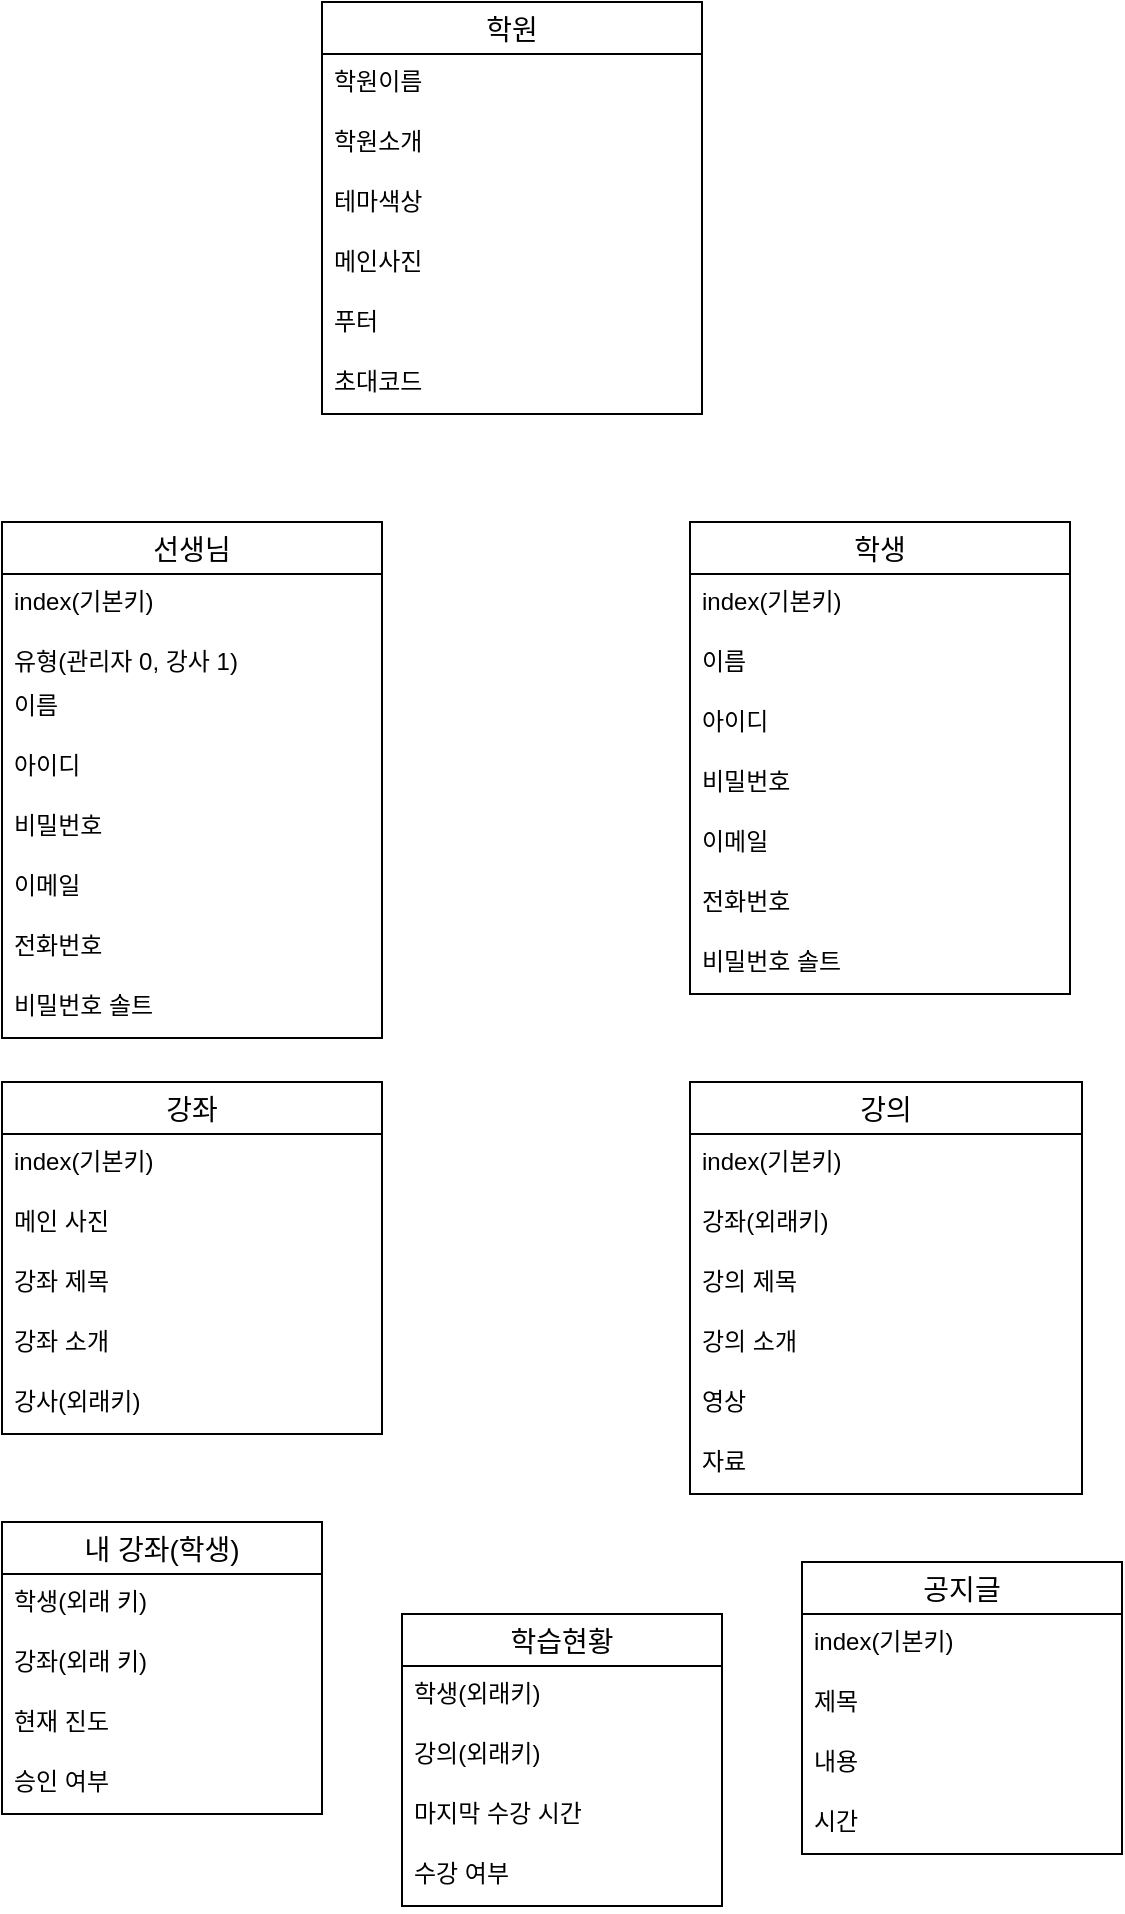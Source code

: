<mxfile version="13.4.8"><diagram id="hbayXoYZQBDtR3Wm4HuL" name="Page-1"><mxGraphModel dx="989" dy="344" grid="1" gridSize="10" guides="1" tooltips="1" connect="1" arrows="1" fold="1" page="1" pageScale="1" pageWidth="827" pageHeight="1169" math="0" shadow="0"><root><mxCell id="0"/><mxCell id="1" parent="0"/><mxCell id="fk3t_E-cuF3J6sIEkUoM-1" value="학원" style="swimlane;fontStyle=0;childLayout=stackLayout;horizontal=1;startSize=26;horizontalStack=0;resizeParent=1;resizeParentMax=0;resizeLast=0;collapsible=1;marginBottom=0;align=center;fontSize=14;" vertex="1" parent="1"><mxGeometry x="230" y="20" width="190" height="206" as="geometry"/></mxCell><mxCell id="fk3t_E-cuF3J6sIEkUoM-2" value="학원이름" style="text;strokeColor=none;fillColor=none;spacingLeft=4;spacingRight=4;overflow=hidden;rotatable=0;points=[[0,0.5],[1,0.5]];portConstraint=eastwest;fontSize=12;" vertex="1" parent="fk3t_E-cuF3J6sIEkUoM-1"><mxGeometry y="26" width="190" height="30" as="geometry"/></mxCell><mxCell id="fk3t_E-cuF3J6sIEkUoM-3" value="학원소개" style="text;strokeColor=none;fillColor=none;spacingLeft=4;spacingRight=4;overflow=hidden;rotatable=0;points=[[0,0.5],[1,0.5]];portConstraint=eastwest;fontSize=12;" vertex="1" parent="fk3t_E-cuF3J6sIEkUoM-1"><mxGeometry y="56" width="190" height="30" as="geometry"/></mxCell><mxCell id="fk3t_E-cuF3J6sIEkUoM-4" value="테마색상" style="text;strokeColor=none;fillColor=none;spacingLeft=4;spacingRight=4;overflow=hidden;rotatable=0;points=[[0,0.5],[1,0.5]];portConstraint=eastwest;fontSize=12;" vertex="1" parent="fk3t_E-cuF3J6sIEkUoM-1"><mxGeometry y="86" width="190" height="30" as="geometry"/></mxCell><mxCell id="fk3t_E-cuF3J6sIEkUoM-7" value="메인사진" style="text;strokeColor=none;fillColor=none;spacingLeft=4;spacingRight=4;overflow=hidden;rotatable=0;points=[[0,0.5],[1,0.5]];portConstraint=eastwest;fontSize=12;" vertex="1" parent="fk3t_E-cuF3J6sIEkUoM-1"><mxGeometry y="116" width="190" height="30" as="geometry"/></mxCell><mxCell id="fk3t_E-cuF3J6sIEkUoM-8" value="푸터" style="text;strokeColor=none;fillColor=none;spacingLeft=4;spacingRight=4;overflow=hidden;rotatable=0;points=[[0,0.5],[1,0.5]];portConstraint=eastwest;fontSize=12;" vertex="1" parent="fk3t_E-cuF3J6sIEkUoM-1"><mxGeometry y="146" width="190" height="30" as="geometry"/></mxCell><mxCell id="fk3t_E-cuF3J6sIEkUoM-34" value="초대코드" style="text;strokeColor=none;fillColor=none;spacingLeft=4;spacingRight=4;overflow=hidden;rotatable=0;points=[[0,0.5],[1,0.5]];portConstraint=eastwest;fontSize=12;" vertex="1" parent="fk3t_E-cuF3J6sIEkUoM-1"><mxGeometry y="176" width="190" height="30" as="geometry"/></mxCell><mxCell id="fk3t_E-cuF3J6sIEkUoM-18" value="선생님" style="swimlane;fontStyle=0;childLayout=stackLayout;horizontal=1;startSize=26;horizontalStack=0;resizeParent=1;resizeParentMax=0;resizeLast=0;collapsible=1;marginBottom=0;align=center;fontSize=14;" vertex="1" parent="1"><mxGeometry x="70" y="280" width="190" height="258" as="geometry"/></mxCell><mxCell id="fk3t_E-cuF3J6sIEkUoM-65" value="index(기본키)" style="text;strokeColor=none;fillColor=none;spacingLeft=4;spacingRight=4;overflow=hidden;rotatable=0;points=[[0,0.5],[1,0.5]];portConstraint=eastwest;fontSize=12;" vertex="1" parent="fk3t_E-cuF3J6sIEkUoM-18"><mxGeometry y="26" width="190" height="30" as="geometry"/></mxCell><mxCell id="fk3t_E-cuF3J6sIEkUoM-19" value="유형(관리자 0, 강사 1)" style="text;strokeColor=none;fillColor=none;spacingLeft=4;spacingRight=4;overflow=hidden;rotatable=0;points=[[0,0.5],[1,0.5]];portConstraint=eastwest;fontSize=12;" vertex="1" parent="fk3t_E-cuF3J6sIEkUoM-18"><mxGeometry y="56" width="190" height="22" as="geometry"/></mxCell><mxCell id="fk3t_E-cuF3J6sIEkUoM-25" value="이름" style="text;strokeColor=none;fillColor=none;spacingLeft=4;spacingRight=4;overflow=hidden;rotatable=0;points=[[0,0.5],[1,0.5]];portConstraint=eastwest;fontSize=12;" vertex="1" parent="fk3t_E-cuF3J6sIEkUoM-18"><mxGeometry y="78" width="190" height="30" as="geometry"/></mxCell><mxCell id="fk3t_E-cuF3J6sIEkUoM-20" value="아이디" style="text;strokeColor=none;fillColor=none;spacingLeft=4;spacingRight=4;overflow=hidden;rotatable=0;points=[[0,0.5],[1,0.5]];portConstraint=eastwest;fontSize=12;" vertex="1" parent="fk3t_E-cuF3J6sIEkUoM-18"><mxGeometry y="108" width="190" height="30" as="geometry"/></mxCell><mxCell id="fk3t_E-cuF3J6sIEkUoM-21" value="비밀번호" style="text;strokeColor=none;fillColor=none;spacingLeft=4;spacingRight=4;overflow=hidden;rotatable=0;points=[[0,0.5],[1,0.5]];portConstraint=eastwest;fontSize=12;" vertex="1" parent="fk3t_E-cuF3J6sIEkUoM-18"><mxGeometry y="138" width="190" height="30" as="geometry"/></mxCell><mxCell id="fk3t_E-cuF3J6sIEkUoM-22" value="이메일" style="text;strokeColor=none;fillColor=none;spacingLeft=4;spacingRight=4;overflow=hidden;rotatable=0;points=[[0,0.5],[1,0.5]];portConstraint=eastwest;fontSize=12;" vertex="1" parent="fk3t_E-cuF3J6sIEkUoM-18"><mxGeometry y="168" width="190" height="30" as="geometry"/></mxCell><mxCell id="fk3t_E-cuF3J6sIEkUoM-23" value="전화번호" style="text;strokeColor=none;fillColor=none;spacingLeft=4;spacingRight=4;overflow=hidden;rotatable=0;points=[[0,0.5],[1,0.5]];portConstraint=eastwest;fontSize=12;" vertex="1" parent="fk3t_E-cuF3J6sIEkUoM-18"><mxGeometry y="198" width="190" height="30" as="geometry"/></mxCell><mxCell id="fk3t_E-cuF3J6sIEkUoM-77" value="비밀번호 솔트" style="text;strokeColor=none;fillColor=none;spacingLeft=4;spacingRight=4;overflow=hidden;rotatable=0;points=[[0,0.5],[1,0.5]];portConstraint=eastwest;fontSize=12;" vertex="1" parent="fk3t_E-cuF3J6sIEkUoM-18"><mxGeometry y="228" width="190" height="30" as="geometry"/></mxCell><mxCell id="fk3t_E-cuF3J6sIEkUoM-27" value="학생" style="swimlane;fontStyle=0;childLayout=stackLayout;horizontal=1;startSize=26;horizontalStack=0;resizeParent=1;resizeParentMax=0;resizeLast=0;collapsible=1;marginBottom=0;align=center;fontSize=14;" vertex="1" parent="1"><mxGeometry x="414" y="280" width="190" height="236" as="geometry"/></mxCell><mxCell id="fk3t_E-cuF3J6sIEkUoM-67" value="index(기본키)" style="text;strokeColor=none;fillColor=none;spacingLeft=4;spacingRight=4;overflow=hidden;rotatable=0;points=[[0,0.5],[1,0.5]];portConstraint=eastwest;fontSize=12;" vertex="1" parent="fk3t_E-cuF3J6sIEkUoM-27"><mxGeometry y="26" width="190" height="30" as="geometry"/></mxCell><mxCell id="fk3t_E-cuF3J6sIEkUoM-29" value="이름" style="text;strokeColor=none;fillColor=none;spacingLeft=4;spacingRight=4;overflow=hidden;rotatable=0;points=[[0,0.5],[1,0.5]];portConstraint=eastwest;fontSize=12;" vertex="1" parent="fk3t_E-cuF3J6sIEkUoM-27"><mxGeometry y="56" width="190" height="30" as="geometry"/></mxCell><mxCell id="fk3t_E-cuF3J6sIEkUoM-30" value="아이디" style="text;strokeColor=none;fillColor=none;spacingLeft=4;spacingRight=4;overflow=hidden;rotatable=0;points=[[0,0.5],[1,0.5]];portConstraint=eastwest;fontSize=12;" vertex="1" parent="fk3t_E-cuF3J6sIEkUoM-27"><mxGeometry y="86" width="190" height="30" as="geometry"/></mxCell><mxCell id="fk3t_E-cuF3J6sIEkUoM-31" value="비밀번호" style="text;strokeColor=none;fillColor=none;spacingLeft=4;spacingRight=4;overflow=hidden;rotatable=0;points=[[0,0.5],[1,0.5]];portConstraint=eastwest;fontSize=12;" vertex="1" parent="fk3t_E-cuF3J6sIEkUoM-27"><mxGeometry y="116" width="190" height="30" as="geometry"/></mxCell><mxCell id="fk3t_E-cuF3J6sIEkUoM-32" value="이메일" style="text;strokeColor=none;fillColor=none;spacingLeft=4;spacingRight=4;overflow=hidden;rotatable=0;points=[[0,0.5],[1,0.5]];portConstraint=eastwest;fontSize=12;" vertex="1" parent="fk3t_E-cuF3J6sIEkUoM-27"><mxGeometry y="146" width="190" height="30" as="geometry"/></mxCell><mxCell id="fk3t_E-cuF3J6sIEkUoM-33" value="전화번호" style="text;strokeColor=none;fillColor=none;spacingLeft=4;spacingRight=4;overflow=hidden;rotatable=0;points=[[0,0.5],[1,0.5]];portConstraint=eastwest;fontSize=12;" vertex="1" parent="fk3t_E-cuF3J6sIEkUoM-27"><mxGeometry y="176" width="190" height="30" as="geometry"/></mxCell><mxCell id="fk3t_E-cuF3J6sIEkUoM-78" value="비밀번호 솔트" style="text;strokeColor=none;fillColor=none;spacingLeft=4;spacingRight=4;overflow=hidden;rotatable=0;points=[[0,0.5],[1,0.5]];portConstraint=eastwest;fontSize=12;" vertex="1" parent="fk3t_E-cuF3J6sIEkUoM-27"><mxGeometry y="206" width="190" height="30" as="geometry"/></mxCell><mxCell id="fk3t_E-cuF3J6sIEkUoM-35" value="강좌" style="swimlane;fontStyle=0;childLayout=stackLayout;horizontal=1;startSize=26;horizontalStack=0;resizeParent=1;resizeParentMax=0;resizeLast=0;collapsible=1;marginBottom=0;align=center;fontSize=14;" vertex="1" parent="1"><mxGeometry x="70" y="560" width="190" height="176" as="geometry"/></mxCell><mxCell id="fk3t_E-cuF3J6sIEkUoM-68" value="index(기본키)" style="text;strokeColor=none;fillColor=none;spacingLeft=4;spacingRight=4;overflow=hidden;rotatable=0;points=[[0,0.5],[1,0.5]];portConstraint=eastwest;fontSize=12;" vertex="1" parent="fk3t_E-cuF3J6sIEkUoM-35"><mxGeometry y="26" width="190" height="30" as="geometry"/></mxCell><mxCell id="fk3t_E-cuF3J6sIEkUoM-36" value="메인 사진" style="text;strokeColor=none;fillColor=none;spacingLeft=4;spacingRight=4;overflow=hidden;rotatable=0;points=[[0,0.5],[1,0.5]];portConstraint=eastwest;fontSize=12;" vertex="1" parent="fk3t_E-cuF3J6sIEkUoM-35"><mxGeometry y="56" width="190" height="30" as="geometry"/></mxCell><mxCell id="fk3t_E-cuF3J6sIEkUoM-37" value="강좌 제목" style="text;strokeColor=none;fillColor=none;spacingLeft=4;spacingRight=4;overflow=hidden;rotatable=0;points=[[0,0.5],[1,0.5]];portConstraint=eastwest;fontSize=12;" vertex="1" parent="fk3t_E-cuF3J6sIEkUoM-35"><mxGeometry y="86" width="190" height="30" as="geometry"/></mxCell><mxCell id="fk3t_E-cuF3J6sIEkUoM-38" value="강좌 소개" style="text;strokeColor=none;fillColor=none;spacingLeft=4;spacingRight=4;overflow=hidden;rotatable=0;points=[[0,0.5],[1,0.5]];portConstraint=eastwest;fontSize=12;" vertex="1" parent="fk3t_E-cuF3J6sIEkUoM-35"><mxGeometry y="116" width="190" height="30" as="geometry"/></mxCell><mxCell id="fk3t_E-cuF3J6sIEkUoM-59" value="강사(외래키)" style="text;strokeColor=none;fillColor=none;spacingLeft=4;spacingRight=4;overflow=hidden;rotatable=0;points=[[0,0.5],[1,0.5]];portConstraint=eastwest;fontSize=12;" vertex="1" parent="fk3t_E-cuF3J6sIEkUoM-35"><mxGeometry y="146" width="190" height="30" as="geometry"/></mxCell><mxCell id="fk3t_E-cuF3J6sIEkUoM-39" value="강의" style="swimlane;fontStyle=0;childLayout=stackLayout;horizontal=1;startSize=26;horizontalStack=0;resizeParent=1;resizeParentMax=0;resizeLast=0;collapsible=1;marginBottom=0;align=center;fontSize=14;" vertex="1" parent="1"><mxGeometry x="414" y="560" width="196" height="206" as="geometry"/></mxCell><mxCell id="fk3t_E-cuF3J6sIEkUoM-69" value="index(기본키)" style="text;strokeColor=none;fillColor=none;spacingLeft=4;spacingRight=4;overflow=hidden;rotatable=0;points=[[0,0.5],[1,0.5]];portConstraint=eastwest;fontSize=12;" vertex="1" parent="fk3t_E-cuF3J6sIEkUoM-39"><mxGeometry y="26" width="196" height="30" as="geometry"/></mxCell><mxCell id="fk3t_E-cuF3J6sIEkUoM-40" value="강좌(외래키)" style="text;strokeColor=none;fillColor=none;spacingLeft=4;spacingRight=4;overflow=hidden;rotatable=0;points=[[0,0.5],[1,0.5]];portConstraint=eastwest;fontSize=12;" vertex="1" parent="fk3t_E-cuF3J6sIEkUoM-39"><mxGeometry y="56" width="196" height="30" as="geometry"/></mxCell><mxCell id="fk3t_E-cuF3J6sIEkUoM-41" value="강의 제목" style="text;strokeColor=none;fillColor=none;spacingLeft=4;spacingRight=4;overflow=hidden;rotatable=0;points=[[0,0.5],[1,0.5]];portConstraint=eastwest;fontSize=12;" vertex="1" parent="fk3t_E-cuF3J6sIEkUoM-39"><mxGeometry y="86" width="196" height="30" as="geometry"/></mxCell><mxCell id="fk3t_E-cuF3J6sIEkUoM-42" value="강의 소개" style="text;strokeColor=none;fillColor=none;spacingLeft=4;spacingRight=4;overflow=hidden;rotatable=0;points=[[0,0.5],[1,0.5]];portConstraint=eastwest;fontSize=12;" vertex="1" parent="fk3t_E-cuF3J6sIEkUoM-39"><mxGeometry y="116" width="196" height="30" as="geometry"/></mxCell><mxCell id="fk3t_E-cuF3J6sIEkUoM-60" value="영상" style="text;strokeColor=none;fillColor=none;spacingLeft=4;spacingRight=4;overflow=hidden;rotatable=0;points=[[0,0.5],[1,0.5]];portConstraint=eastwest;fontSize=12;" vertex="1" parent="fk3t_E-cuF3J6sIEkUoM-39"><mxGeometry y="146" width="196" height="30" as="geometry"/></mxCell><mxCell id="fk3t_E-cuF3J6sIEkUoM-61" value="자료" style="text;strokeColor=none;fillColor=none;spacingLeft=4;spacingRight=4;overflow=hidden;rotatable=0;points=[[0,0.5],[1,0.5]];portConstraint=eastwest;fontSize=12;" vertex="1" parent="fk3t_E-cuF3J6sIEkUoM-39"><mxGeometry y="176" width="196" height="30" as="geometry"/></mxCell><mxCell id="fk3t_E-cuF3J6sIEkUoM-43" value="내 강좌(학생)" style="swimlane;fontStyle=0;childLayout=stackLayout;horizontal=1;startSize=26;horizontalStack=0;resizeParent=1;resizeParentMax=0;resizeLast=0;collapsible=1;marginBottom=0;align=center;fontSize=14;" vertex="1" parent="1"><mxGeometry x="70" y="780" width="160" height="146" as="geometry"/></mxCell><mxCell id="fk3t_E-cuF3J6sIEkUoM-44" value="학생(외래 키)" style="text;strokeColor=none;fillColor=none;spacingLeft=4;spacingRight=4;overflow=hidden;rotatable=0;points=[[0,0.5],[1,0.5]];portConstraint=eastwest;fontSize=12;" vertex="1" parent="fk3t_E-cuF3J6sIEkUoM-43"><mxGeometry y="26" width="160" height="30" as="geometry"/></mxCell><mxCell id="fk3t_E-cuF3J6sIEkUoM-45" value="강좌(외래 키)" style="text;strokeColor=none;fillColor=none;spacingLeft=4;spacingRight=4;overflow=hidden;rotatable=0;points=[[0,0.5],[1,0.5]];portConstraint=eastwest;fontSize=12;" vertex="1" parent="fk3t_E-cuF3J6sIEkUoM-43"><mxGeometry y="56" width="160" height="30" as="geometry"/></mxCell><mxCell id="fk3t_E-cuF3J6sIEkUoM-46" value="현재 진도" style="text;strokeColor=none;fillColor=none;spacingLeft=4;spacingRight=4;overflow=hidden;rotatable=0;points=[[0,0.5],[1,0.5]];portConstraint=eastwest;fontSize=12;" vertex="1" parent="fk3t_E-cuF3J6sIEkUoM-43"><mxGeometry y="86" width="160" height="30" as="geometry"/></mxCell><mxCell id="fk3t_E-cuF3J6sIEkUoM-64" value="승인 여부" style="text;strokeColor=none;fillColor=none;spacingLeft=4;spacingRight=4;overflow=hidden;rotatable=0;points=[[0,0.5],[1,0.5]];portConstraint=eastwest;fontSize=12;" vertex="1" parent="fk3t_E-cuF3J6sIEkUoM-43"><mxGeometry y="116" width="160" height="30" as="geometry"/></mxCell><mxCell id="fk3t_E-cuF3J6sIEkUoM-55" value="공지글" style="swimlane;fontStyle=0;childLayout=stackLayout;horizontal=1;startSize=26;horizontalStack=0;resizeParent=1;resizeParentMax=0;resizeLast=0;collapsible=1;marginBottom=0;align=center;fontSize=14;" vertex="1" parent="1"><mxGeometry x="470" y="800" width="160" height="146" as="geometry"/></mxCell><mxCell id="fk3t_E-cuF3J6sIEkUoM-71" value="index(기본키)" style="text;strokeColor=none;fillColor=none;spacingLeft=4;spacingRight=4;overflow=hidden;rotatable=0;points=[[0,0.5],[1,0.5]];portConstraint=eastwest;fontSize=12;" vertex="1" parent="fk3t_E-cuF3J6sIEkUoM-55"><mxGeometry y="26" width="160" height="30" as="geometry"/></mxCell><mxCell id="fk3t_E-cuF3J6sIEkUoM-56" value="제목" style="text;strokeColor=none;fillColor=none;spacingLeft=4;spacingRight=4;overflow=hidden;rotatable=0;points=[[0,0.5],[1,0.5]];portConstraint=eastwest;fontSize=12;" vertex="1" parent="fk3t_E-cuF3J6sIEkUoM-55"><mxGeometry y="56" width="160" height="30" as="geometry"/></mxCell><mxCell id="fk3t_E-cuF3J6sIEkUoM-57" value="내용" style="text;strokeColor=none;fillColor=none;spacingLeft=4;spacingRight=4;overflow=hidden;rotatable=0;points=[[0,0.5],[1,0.5]];portConstraint=eastwest;fontSize=12;" vertex="1" parent="fk3t_E-cuF3J6sIEkUoM-55"><mxGeometry y="86" width="160" height="30" as="geometry"/></mxCell><mxCell id="fk3t_E-cuF3J6sIEkUoM-58" value="시간" style="text;strokeColor=none;fillColor=none;spacingLeft=4;spacingRight=4;overflow=hidden;rotatable=0;points=[[0,0.5],[1,0.5]];portConstraint=eastwest;fontSize=12;" vertex="1" parent="fk3t_E-cuF3J6sIEkUoM-55"><mxGeometry y="116" width="160" height="30" as="geometry"/></mxCell><mxCell id="fk3t_E-cuF3J6sIEkUoM-72" value="학습현황" style="swimlane;fontStyle=0;childLayout=stackLayout;horizontal=1;startSize=26;horizontalStack=0;resizeParent=1;resizeParentMax=0;resizeLast=0;collapsible=1;marginBottom=0;align=center;fontSize=14;" vertex="1" parent="1"><mxGeometry x="270" y="826" width="160" height="146" as="geometry"/></mxCell><mxCell id="fk3t_E-cuF3J6sIEkUoM-73" value="학생(외래키)" style="text;strokeColor=none;fillColor=none;spacingLeft=4;spacingRight=4;overflow=hidden;rotatable=0;points=[[0,0.5],[1,0.5]];portConstraint=eastwest;fontSize=12;" vertex="1" parent="fk3t_E-cuF3J6sIEkUoM-72"><mxGeometry y="26" width="160" height="30" as="geometry"/></mxCell><mxCell id="fk3t_E-cuF3J6sIEkUoM-74" value="강의(외래키)" style="text;strokeColor=none;fillColor=none;spacingLeft=4;spacingRight=4;overflow=hidden;rotatable=0;points=[[0,0.5],[1,0.5]];portConstraint=eastwest;fontSize=12;" vertex="1" parent="fk3t_E-cuF3J6sIEkUoM-72"><mxGeometry y="56" width="160" height="30" as="geometry"/></mxCell><mxCell id="fk3t_E-cuF3J6sIEkUoM-62" value="마지막 수강 시간" style="text;strokeColor=none;fillColor=none;spacingLeft=4;spacingRight=4;overflow=hidden;rotatable=0;points=[[0,0.5],[1,0.5]];portConstraint=eastwest;fontSize=12;" vertex="1" parent="fk3t_E-cuF3J6sIEkUoM-72"><mxGeometry y="86" width="160" height="30" as="geometry"/></mxCell><mxCell id="fk3t_E-cuF3J6sIEkUoM-76" value="수강 여부" style="text;strokeColor=none;fillColor=none;spacingLeft=4;spacingRight=4;overflow=hidden;rotatable=0;points=[[0,0.5],[1,0.5]];portConstraint=eastwest;fontSize=12;" vertex="1" parent="fk3t_E-cuF3J6sIEkUoM-72"><mxGeometry y="116" width="160" height="30" as="geometry"/></mxCell></root></mxGraphModel></diagram></mxfile>